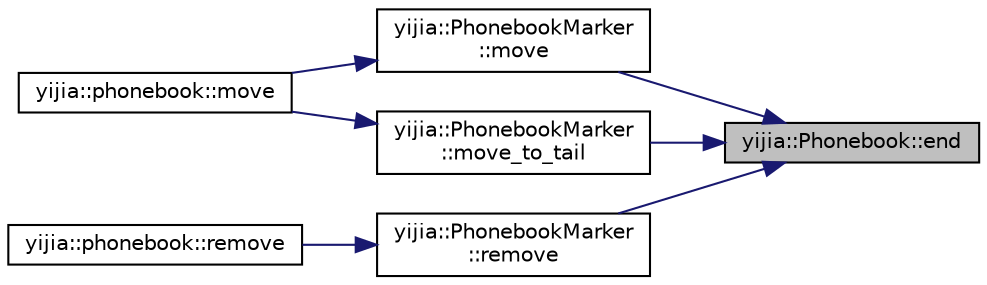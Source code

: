 digraph "yijia::Phonebook::end"
{
 // LATEX_PDF_SIZE
  edge [fontname="Helvetica",fontsize="10",labelfontname="Helvetica",labelfontsize="10"];
  node [fontname="Helvetica",fontsize="10",shape=record];
  rankdir="RL";
  Node1 [label="yijia::Phonebook::end",height=0.2,width=0.4,color="black", fillcolor="grey75", style="filled", fontcolor="black",tooltip=" "];
  Node1 -> Node2 [dir="back",color="midnightblue",fontsize="10",style="solid",fontname="Helvetica"];
  Node2 [label="yijia::PhonebookMarker\l::move",height=0.2,width=0.4,color="black", fillcolor="white", style="filled",URL="$classyijia_1_1_phonebook_marker.html#a19a89fca74941cc969ace5b0332b4d37",tooltip=" "];
  Node2 -> Node3 [dir="back",color="midnightblue",fontsize="10",style="solid",fontname="Helvetica"];
  Node3 [label="yijia::phonebook::move",height=0.2,width=0.4,color="black", fillcolor="white", style="filled",URL="$namespaceyijia_1_1phonebook.html#a0ed69b6e477fe0a903a56b6a0e557872",tooltip=" "];
  Node1 -> Node4 [dir="back",color="midnightblue",fontsize="10",style="solid",fontname="Helvetica"];
  Node4 [label="yijia::PhonebookMarker\l::move_to_tail",height=0.2,width=0.4,color="black", fillcolor="white", style="filled",URL="$classyijia_1_1_phonebook_marker.html#a47e0769dc92e892b3a8ef2a23912bc2e",tooltip=" "];
  Node4 -> Node3 [dir="back",color="midnightblue",fontsize="10",style="solid",fontname="Helvetica"];
  Node1 -> Node5 [dir="back",color="midnightblue",fontsize="10",style="solid",fontname="Helvetica"];
  Node5 [label="yijia::PhonebookMarker\l::remove",height=0.2,width=0.4,color="black", fillcolor="white", style="filled",URL="$classyijia_1_1_phonebook_marker.html#a0d4331d80459da94d88e780c8507a106",tooltip=" "];
  Node5 -> Node6 [dir="back",color="midnightblue",fontsize="10",style="solid",fontname="Helvetica"];
  Node6 [label="yijia::phonebook::remove",height=0.2,width=0.4,color="black", fillcolor="white", style="filled",URL="$namespaceyijia_1_1phonebook.html#a4d6d7785e1da45eec61ee436474e8d3a",tooltip=" "];
}
